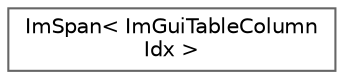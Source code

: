 digraph "Graphical Class Hierarchy"
{
 // LATEX_PDF_SIZE
  bgcolor="transparent";
  edge [fontname=Helvetica,fontsize=10,labelfontname=Helvetica,labelfontsize=10];
  node [fontname=Helvetica,fontsize=10,shape=box,height=0.2,width=0.4];
  rankdir="LR";
  Node0 [label="ImSpan\< ImGuiTableColumn\lIdx \>",height=0.2,width=0.4,color="grey40", fillcolor="white", style="filled",URL="$struct_im_span.html",tooltip=" "];
}
